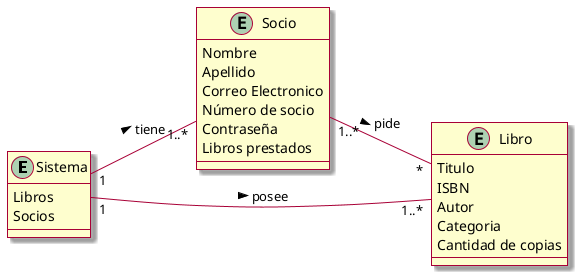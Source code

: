 @startuml
left to right direction
skin rose

Entity Sistema{
Libros
Socios
}

Entity Socio{
Nombre
Apellido
Correo Electronico
Número de socio
Contraseña
Libros prestados
}

Entity Libro{
Titulo
ISBN
Autor
Categoria
Cantidad de copias
}

Sistema"1"--"1..*"Libro: posee >
Sistema"1"--"1..*"Socio: tiene >
Socio"1..*"--"*"Libro: pide >
@enduml
